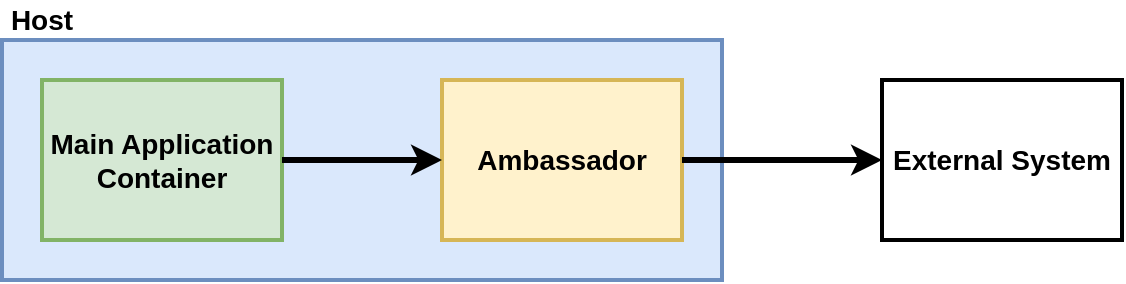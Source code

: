 <mxfile version="10.9.5" type="device"><diagram id="UIh6gYtZo2X_k3X2zMhv" name="Page-1"><mxGraphModel dx="1425" dy="643" grid="1" gridSize="10" guides="1" tooltips="1" connect="1" arrows="1" fold="1" page="1" pageScale="1" pageWidth="2000" pageHeight="2000" math="0" shadow="0"><root><mxCell id="0"/><mxCell id="1" parent="0"/><mxCell id="Ag45hOBTHtEu6Cx4eBCi-3" value="" style="rounded=0;whiteSpace=wrap;html=1;strokeWidth=2;fillColor=#dae8fc;strokeColor=#6c8ebf;" vertex="1" parent="1"><mxGeometry x="100" y="60" width="360" height="120" as="geometry"/></mxCell><mxCell id="Ag45hOBTHtEu6Cx4eBCi-1" value="&lt;font size=&quot;1&quot;&gt;&lt;b style=&quot;font-size: 14px&quot;&gt;Main Application Container&lt;/b&gt;&lt;/font&gt;" style="rounded=0;whiteSpace=wrap;html=1;strokeWidth=2;fillColor=#d5e8d4;strokeColor=#82b366;" vertex="1" parent="1"><mxGeometry x="120" y="80" width="120" height="80" as="geometry"/></mxCell><mxCell id="Ag45hOBTHtEu6Cx4eBCi-2" value="&lt;span style=&quot;font-size: 14px&quot;&gt;&lt;b&gt;Ambassador&lt;/b&gt;&lt;/span&gt;" style="rounded=0;whiteSpace=wrap;html=1;strokeWidth=2;fillColor=#fff2cc;strokeColor=#d6b656;" vertex="1" parent="1"><mxGeometry x="320" y="80" width="120" height="80" as="geometry"/></mxCell><mxCell id="Ag45hOBTHtEu6Cx4eBCi-4" value="" style="endArrow=classic;html=1;strokeWidth=3;entryX=0;entryY=0.5;entryDx=0;entryDy=0;exitX=1;exitY=0.5;exitDx=0;exitDy=0;" edge="1" parent="1" source="Ag45hOBTHtEu6Cx4eBCi-1" target="Ag45hOBTHtEu6Cx4eBCi-2"><mxGeometry width="50" height="50" relative="1" as="geometry"><mxPoint x="100" y="250" as="sourcePoint"/><mxPoint x="150" y="200" as="targetPoint"/></mxGeometry></mxCell><mxCell id="Ag45hOBTHtEu6Cx4eBCi-6" value="" style="endArrow=classic;html=1;strokeWidth=3;exitX=1;exitY=0.5;exitDx=0;exitDy=0;entryX=0;entryY=0.5;entryDx=0;entryDy=0;" edge="1" parent="1" source="Ag45hOBTHtEu6Cx4eBCi-2" target="Ag45hOBTHtEu6Cx4eBCi-7"><mxGeometry width="50" height="50" relative="1" as="geometry"><mxPoint x="510" y="240" as="sourcePoint"/><mxPoint x="490" y="150" as="targetPoint"/></mxGeometry></mxCell><mxCell id="Ag45hOBTHtEu6Cx4eBCi-7" value="&lt;font style=&quot;font-size: 14px&quot;&gt;&lt;b&gt;External System&lt;/b&gt;&lt;/font&gt;" style="rounded=0;whiteSpace=wrap;html=1;strokeWidth=2;" vertex="1" parent="1"><mxGeometry x="540" y="80" width="120" height="80" as="geometry"/></mxCell><mxCell id="Ag45hOBTHtEu6Cx4eBCi-8" value="&lt;font style=&quot;font-size: 14px&quot;&gt;&lt;b&gt;Host&lt;/b&gt;&lt;/font&gt;" style="text;html=1;strokeColor=none;fillColor=none;align=center;verticalAlign=middle;whiteSpace=wrap;rounded=0;" vertex="1" parent="1"><mxGeometry x="100" y="40" width="40" height="20" as="geometry"/></mxCell></root></mxGraphModel></diagram></mxfile>